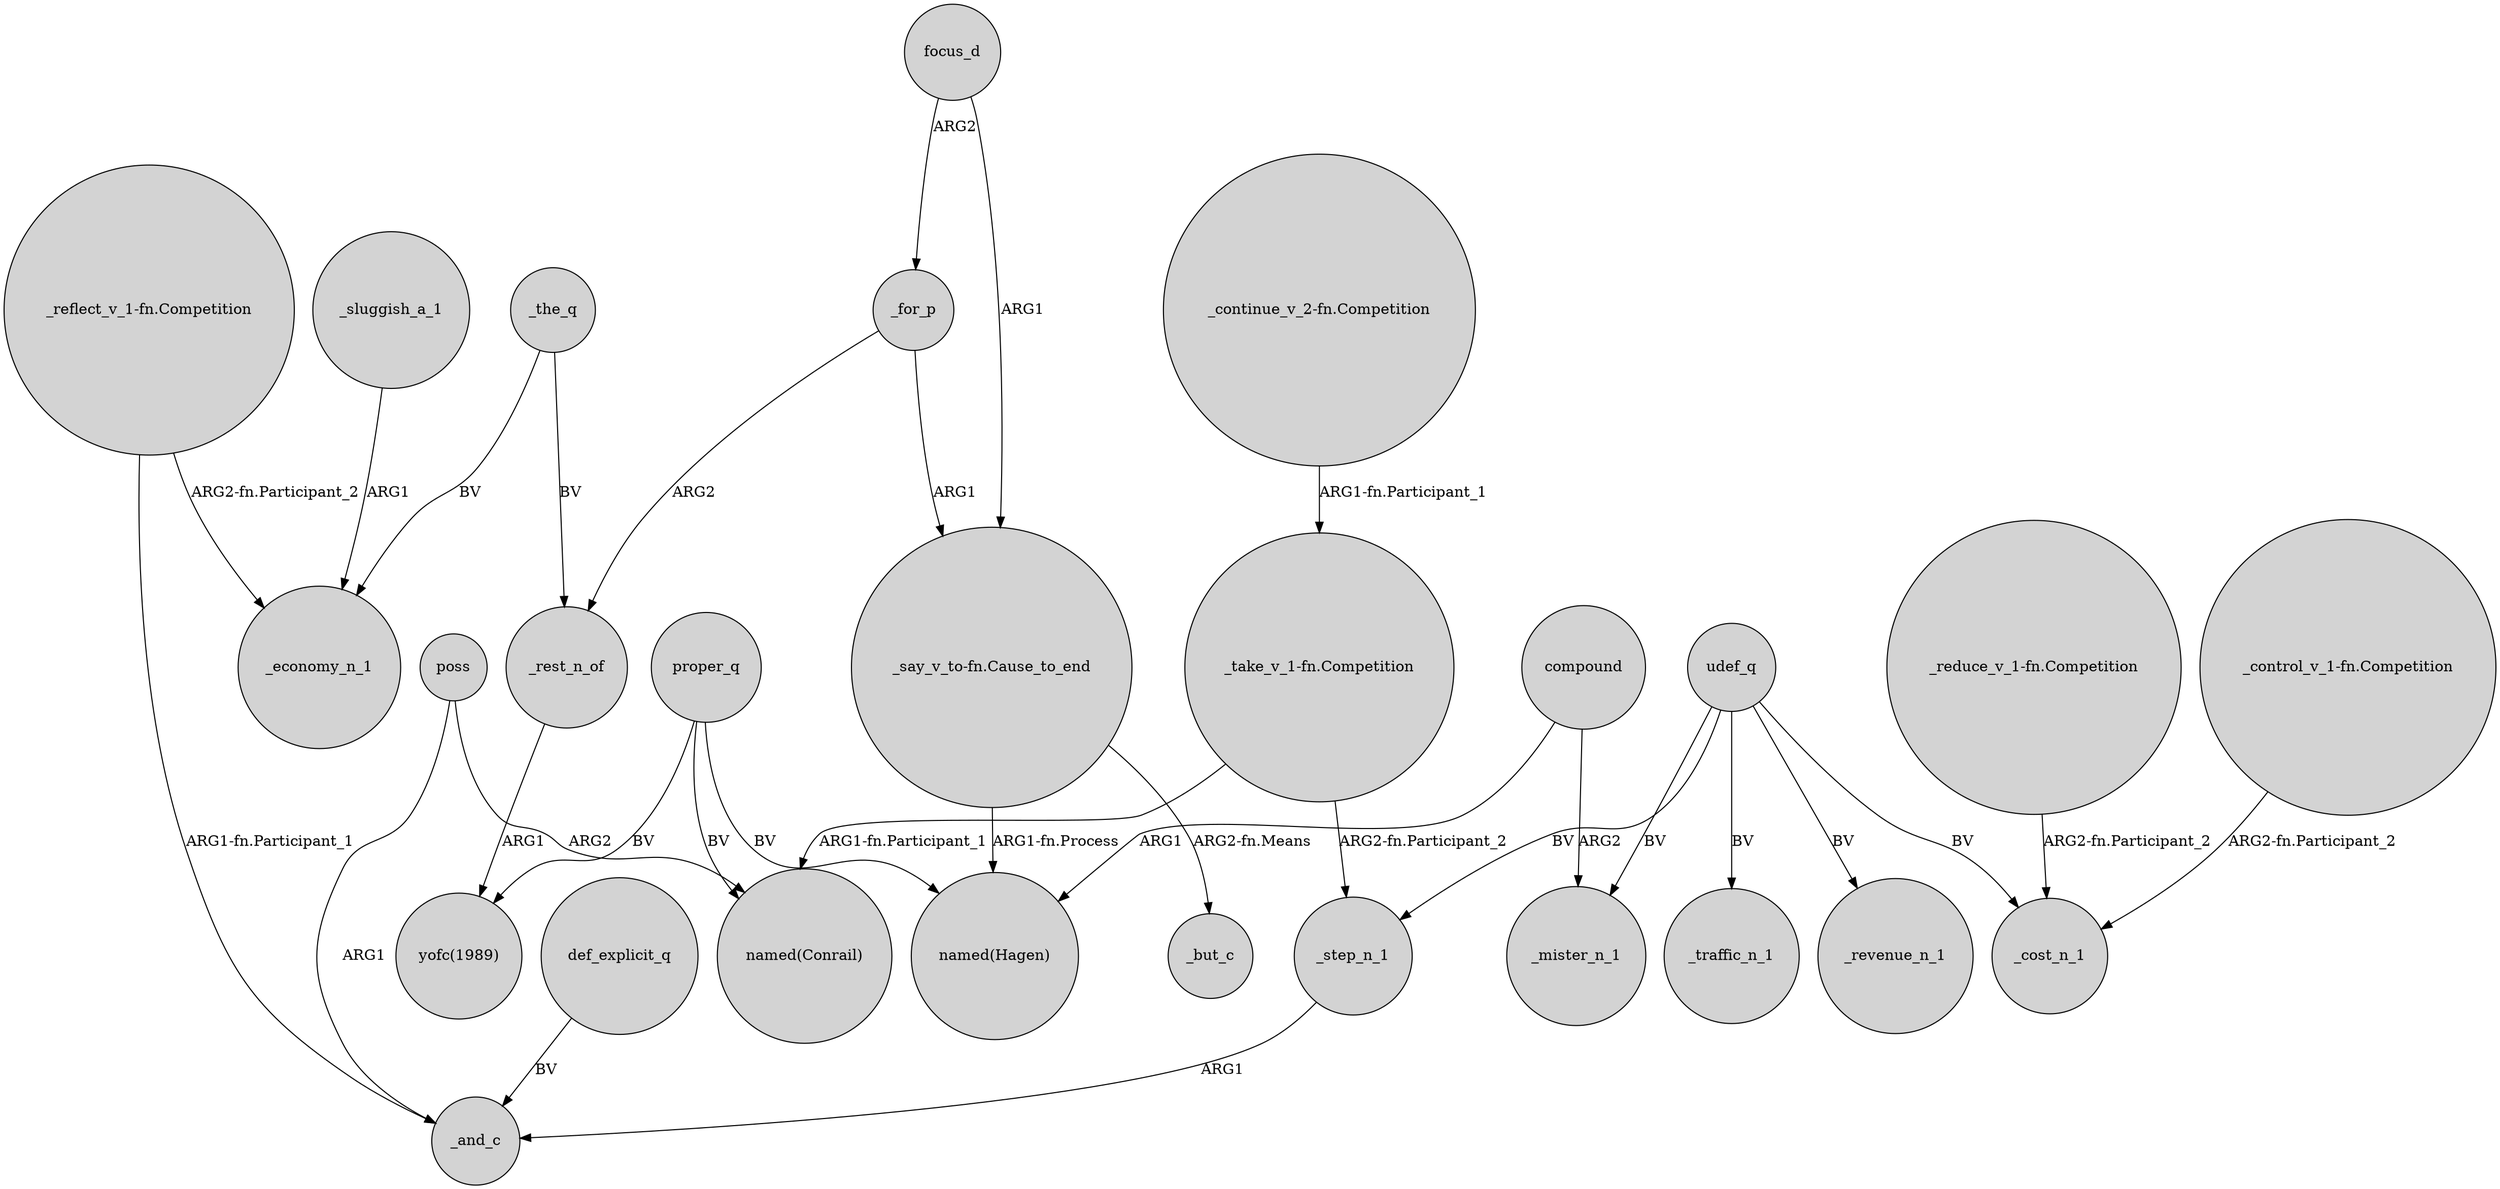 digraph {
	node [shape=circle style=filled]
	_sluggish_a_1 -> _economy_n_1 [label=ARG1]
	compound -> _mister_n_1 [label=ARG2]
	proper_q -> "named(Hagen)" [label=BV]
	_for_p -> "_say_v_to-fn.Cause_to_end" [label=ARG1]
	"_take_v_1-fn.Competition" -> _step_n_1 [label="ARG2-fn.Participant_2"]
	udef_q -> _traffic_n_1 [label=BV]
	focus_d -> "_say_v_to-fn.Cause_to_end" [label=ARG1]
	"_take_v_1-fn.Competition" -> "named(Conrail)" [label="ARG1-fn.Participant_1"]
	"_reflect_v_1-fn.Competition" -> _and_c [label="ARG1-fn.Participant_1"]
	poss -> "named(Conrail)" [label=ARG2]
	proper_q -> "named(Conrail)" [label=BV]
	udef_q -> _mister_n_1 [label=BV]
	udef_q -> _revenue_n_1 [label=BV]
	def_explicit_q -> _and_c [label=BV]
	"_continue_v_2-fn.Competition" -> "_take_v_1-fn.Competition" [label="ARG1-fn.Participant_1"]
	_for_p -> _rest_n_of [label=ARG2]
	poss -> _and_c [label=ARG1]
	_the_q -> _economy_n_1 [label=BV]
	_rest_n_of -> "yofc(1989)" [label=ARG1]
	proper_q -> "yofc(1989)" [label=BV]
	"_control_v_1-fn.Competition" -> _cost_n_1 [label="ARG2-fn.Participant_2"]
	"_say_v_to-fn.Cause_to_end" -> _but_c [label="ARG2-fn.Means"]
	_step_n_1 -> _and_c [label=ARG1]
	"_reduce_v_1-fn.Competition" -> _cost_n_1 [label="ARG2-fn.Participant_2"]
	compound -> "named(Hagen)" [label=ARG1]
	"_reflect_v_1-fn.Competition" -> _economy_n_1 [label="ARG2-fn.Participant_2"]
	focus_d -> _for_p [label=ARG2]
	_the_q -> _rest_n_of [label=BV]
	udef_q -> _step_n_1 [label=BV]
	udef_q -> _cost_n_1 [label=BV]
	"_say_v_to-fn.Cause_to_end" -> "named(Hagen)" [label="ARG1-fn.Process"]
}
